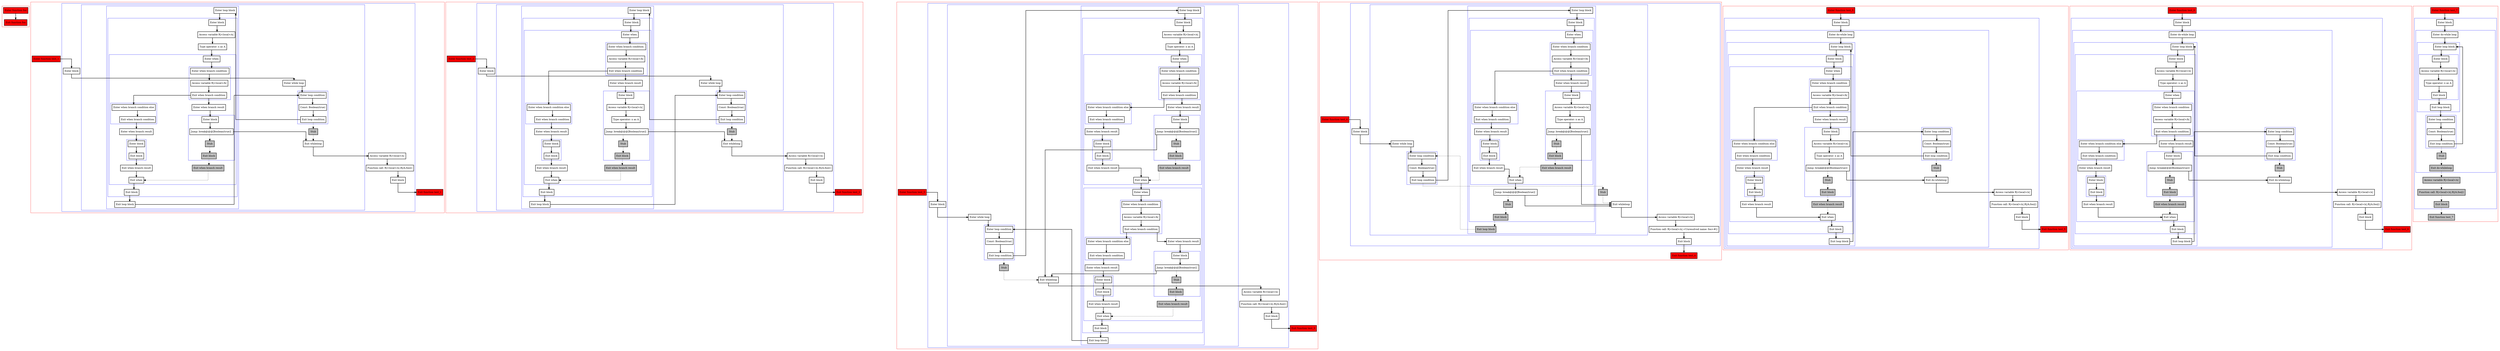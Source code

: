 digraph endlessLoops_kt {
  graph [splines=ortho nodesep=3]
  node [shape=box penwidth=2]
  edge [penwidth=2]

  subgraph cluster_0 {
    color=red
    0 [label="Enter function foo" style="filled" fillcolor=red];
    1 [label="Exit function foo" style="filled" fillcolor=red];
  }

  0 -> {1};

  subgraph cluster_1 {
    color=red
    2 [label="Enter function test_1" style="filled" fillcolor=red];
    subgraph cluster_2 {
      color=blue
      3 [label="Enter block"];
      subgraph cluster_3 {
        color=blue
        4 [label="Enter while loop"];
        subgraph cluster_4 {
          color=blue
          5 [label="Enter loop condition"];
          6 [label="Const: Boolean(true)"];
          7 [label="Exit loop condition"];
        }
        subgraph cluster_5 {
          color=blue
          8 [label="Enter loop block"];
          subgraph cluster_6 {
            color=blue
            9 [label="Enter block"];
            10 [label="Access variable R|<local>/x|"];
            11 [label="Type operator: x as A"];
            subgraph cluster_7 {
              color=blue
              12 [label="Enter when"];
              subgraph cluster_8 {
                color=blue
                13 [label="Enter when branch condition "];
                14 [label="Access variable R|<local>/b|"];
                15 [label="Exit when branch condition"];
              }
              subgraph cluster_9 {
                color=blue
                16 [label="Enter when branch condition else"];
                17 [label="Exit when branch condition"];
              }
              18 [label="Enter when branch result"];
              subgraph cluster_10 {
                color=blue
                19 [label="Enter block"];
                20 [label="Exit block"];
              }
              21 [label="Exit when branch result"];
              22 [label="Enter when branch result"];
              subgraph cluster_11 {
                color=blue
                23 [label="Enter block"];
                24 [label="Jump: break@@@[Boolean(true)] "];
                25 [label="Stub" style="filled" fillcolor=gray];
                26 [label="Exit block" style="filled" fillcolor=gray];
              }
              27 [label="Exit when branch result" style="filled" fillcolor=gray];
              28 [label="Exit when"];
            }
            29 [label="Exit block"];
          }
          30 [label="Exit loop block"];
        }
        31 [label="Stub" style="filled" fillcolor=gray];
        32 [label="Exit whileloop"];
      }
      33 [label="Access variable R|<local>/x|"];
      34 [label="Function call: R|<local>/x|.R|/A.foo|()"];
      35 [label="Exit block"];
    }
    36 [label="Exit function test_1" style="filled" fillcolor=red];
  }

  2 -> {3};
  3 -> {4};
  4 -> {5};
  5 -> {6};
  6 -> {7};
  7 -> {8};
  7 -> {31} [style=dotted];
  8 -> {9};
  9 -> {10};
  10 -> {11};
  11 -> {12};
  12 -> {13};
  13 -> {14};
  14 -> {15};
  15 -> {22 16};
  16 -> {17};
  17 -> {18};
  18 -> {19};
  19 -> {20};
  20 -> {21};
  21 -> {28};
  22 -> {23};
  23 -> {24};
  24 -> {32};
  24 -> {25} [style=dotted];
  25 -> {26} [style=dotted];
  26 -> {27} [style=dotted];
  27 -> {28} [style=dotted];
  28 -> {29};
  29 -> {30};
  30 -> {5};
  31 -> {32} [style=dotted];
  32 -> {33};
  33 -> {34};
  34 -> {35};
  35 -> {36};

  subgraph cluster_12 {
    color=red
    37 [label="Enter function test_2" style="filled" fillcolor=red];
    subgraph cluster_13 {
      color=blue
      38 [label="Enter block"];
      subgraph cluster_14 {
        color=blue
        39 [label="Enter while loop"];
        subgraph cluster_15 {
          color=blue
          40 [label="Enter loop condition"];
          41 [label="Const: Boolean(true)"];
          42 [label="Exit loop condition"];
        }
        subgraph cluster_16 {
          color=blue
          43 [label="Enter loop block"];
          subgraph cluster_17 {
            color=blue
            44 [label="Enter block"];
            subgraph cluster_18 {
              color=blue
              45 [label="Enter when"];
              subgraph cluster_19 {
                color=blue
                46 [label="Enter when branch condition "];
                47 [label="Access variable R|<local>/b|"];
                48 [label="Exit when branch condition"];
              }
              subgraph cluster_20 {
                color=blue
                49 [label="Enter when branch condition else"];
                50 [label="Exit when branch condition"];
              }
              51 [label="Enter when branch result"];
              subgraph cluster_21 {
                color=blue
                52 [label="Enter block"];
                53 [label="Exit block"];
              }
              54 [label="Exit when branch result"];
              55 [label="Enter when branch result"];
              subgraph cluster_22 {
                color=blue
                56 [label="Enter block"];
                57 [label="Access variable R|<local>/x|"];
                58 [label="Type operator: x as A"];
                59 [label="Jump: break@@@[Boolean(true)] "];
                60 [label="Stub" style="filled" fillcolor=gray];
                61 [label="Exit block" style="filled" fillcolor=gray];
              }
              62 [label="Exit when branch result" style="filled" fillcolor=gray];
              63 [label="Exit when"];
            }
            64 [label="Exit block"];
          }
          65 [label="Exit loop block"];
        }
        66 [label="Stub" style="filled" fillcolor=gray];
        67 [label="Exit whileloop"];
      }
      68 [label="Access variable R|<local>/x|"];
      69 [label="Function call: R|<local>/x|.R|/A.foo|()"];
      70 [label="Exit block"];
    }
    71 [label="Exit function test_2" style="filled" fillcolor=red];
  }

  37 -> {38};
  38 -> {39};
  39 -> {40};
  40 -> {41};
  41 -> {42};
  42 -> {43};
  42 -> {66} [style=dotted];
  43 -> {44};
  44 -> {45};
  45 -> {46};
  46 -> {47};
  47 -> {48};
  48 -> {55 49};
  49 -> {50};
  50 -> {51};
  51 -> {52};
  52 -> {53};
  53 -> {54};
  54 -> {63};
  55 -> {56};
  56 -> {57};
  57 -> {58};
  58 -> {59};
  59 -> {67};
  59 -> {60} [style=dotted];
  60 -> {61} [style=dotted];
  61 -> {62} [style=dotted];
  62 -> {63} [style=dotted];
  63 -> {64};
  64 -> {65};
  65 -> {40};
  66 -> {67} [style=dotted];
  67 -> {68};
  68 -> {69};
  69 -> {70};
  70 -> {71};

  subgraph cluster_23 {
    color=red
    72 [label="Enter function test_3" style="filled" fillcolor=red];
    subgraph cluster_24 {
      color=blue
      73 [label="Enter block"];
      subgraph cluster_25 {
        color=blue
        74 [label="Enter while loop"];
        subgraph cluster_26 {
          color=blue
          75 [label="Enter loop condition"];
          76 [label="Const: Boolean(true)"];
          77 [label="Exit loop condition"];
        }
        subgraph cluster_27 {
          color=blue
          78 [label="Enter loop block"];
          subgraph cluster_28 {
            color=blue
            79 [label="Enter block"];
            80 [label="Access variable R|<local>/x|"];
            81 [label="Type operator: x as A"];
            subgraph cluster_29 {
              color=blue
              82 [label="Enter when"];
              subgraph cluster_30 {
                color=blue
                83 [label="Enter when branch condition "];
                84 [label="Access variable R|<local>/b|"];
                85 [label="Exit when branch condition"];
              }
              subgraph cluster_31 {
                color=blue
                86 [label="Enter when branch condition else"];
                87 [label="Exit when branch condition"];
              }
              88 [label="Enter when branch result"];
              subgraph cluster_32 {
                color=blue
                89 [label="Enter block"];
                90 [label="Exit block"];
              }
              91 [label="Exit when branch result"];
              92 [label="Enter when branch result"];
              subgraph cluster_33 {
                color=blue
                93 [label="Enter block"];
                94 [label="Jump: break@@@[Boolean(true)] "];
                95 [label="Stub" style="filled" fillcolor=gray];
                96 [label="Exit block" style="filled" fillcolor=gray];
              }
              97 [label="Exit when branch result" style="filled" fillcolor=gray];
              98 [label="Exit when"];
            }
            subgraph cluster_34 {
              color=blue
              99 [label="Enter when"];
              subgraph cluster_35 {
                color=blue
                100 [label="Enter when branch condition "];
                101 [label="Access variable R|<local>/b|"];
                102 [label="Exit when branch condition"];
              }
              subgraph cluster_36 {
                color=blue
                103 [label="Enter when branch condition else"];
                104 [label="Exit when branch condition"];
              }
              105 [label="Enter when branch result"];
              subgraph cluster_37 {
                color=blue
                106 [label="Enter block"];
                107 [label="Exit block"];
              }
              108 [label="Exit when branch result"];
              109 [label="Enter when branch result"];
              subgraph cluster_38 {
                color=blue
                110 [label="Enter block"];
                111 [label="Jump: break@@@[Boolean(true)] "];
                112 [label="Stub" style="filled" fillcolor=gray];
                113 [label="Exit block" style="filled" fillcolor=gray];
              }
              114 [label="Exit when branch result" style="filled" fillcolor=gray];
              115 [label="Exit when"];
            }
            116 [label="Exit block"];
          }
          117 [label="Exit loop block"];
        }
        118 [label="Stub" style="filled" fillcolor=gray];
        119 [label="Exit whileloop"];
      }
      120 [label="Access variable R|<local>/x|"];
      121 [label="Function call: R|<local>/x|.R|/A.foo|()"];
      122 [label="Exit block"];
    }
    123 [label="Exit function test_3" style="filled" fillcolor=red];
  }

  72 -> {73};
  73 -> {74};
  74 -> {75};
  75 -> {76};
  76 -> {77};
  77 -> {78};
  77 -> {118} [style=dotted];
  78 -> {79};
  79 -> {80};
  80 -> {81};
  81 -> {82};
  82 -> {83};
  83 -> {84};
  84 -> {85};
  85 -> {92 86};
  86 -> {87};
  87 -> {88};
  88 -> {89};
  89 -> {90};
  90 -> {91};
  91 -> {98};
  92 -> {93};
  93 -> {94};
  94 -> {119};
  94 -> {95} [style=dotted];
  95 -> {96} [style=dotted];
  96 -> {97} [style=dotted];
  97 -> {98} [style=dotted];
  98 -> {99};
  99 -> {100};
  100 -> {101};
  101 -> {102};
  102 -> {109 103};
  103 -> {104};
  104 -> {105};
  105 -> {106};
  106 -> {107};
  107 -> {108};
  108 -> {115};
  109 -> {110};
  110 -> {111};
  111 -> {119};
  111 -> {112} [style=dotted];
  112 -> {113} [style=dotted];
  113 -> {114} [style=dotted];
  114 -> {115} [style=dotted];
  115 -> {116};
  116 -> {117};
  117 -> {75};
  118 -> {119} [style=dotted];
  119 -> {120};
  120 -> {121};
  121 -> {122};
  122 -> {123};

  subgraph cluster_39 {
    color=red
    124 [label="Enter function test_4" style="filled" fillcolor=red];
    subgraph cluster_40 {
      color=blue
      125 [label="Enter block"];
      subgraph cluster_41 {
        color=blue
        126 [label="Enter while loop"];
        subgraph cluster_42 {
          color=blue
          127 [label="Enter loop condition"];
          128 [label="Const: Boolean(true)"];
          129 [label="Exit loop condition"];
        }
        subgraph cluster_43 {
          color=blue
          130 [label="Enter loop block"];
          subgraph cluster_44 {
            color=blue
            131 [label="Enter block"];
            subgraph cluster_45 {
              color=blue
              132 [label="Enter when"];
              subgraph cluster_46 {
                color=blue
                133 [label="Enter when branch condition "];
                134 [label="Access variable R|<local>/b|"];
                135 [label="Exit when branch condition"];
              }
              subgraph cluster_47 {
                color=blue
                136 [label="Enter when branch condition else"];
                137 [label="Exit when branch condition"];
              }
              138 [label="Enter when branch result"];
              subgraph cluster_48 {
                color=blue
                139 [label="Enter block"];
                140 [label="Exit block"];
              }
              141 [label="Exit when branch result"];
              142 [label="Enter when branch result"];
              subgraph cluster_49 {
                color=blue
                143 [label="Enter block"];
                144 [label="Access variable R|<local>/x|"];
                145 [label="Type operator: x as A"];
                146 [label="Jump: break@@@[Boolean(true)] "];
                147 [label="Stub" style="filled" fillcolor=gray];
                148 [label="Exit block" style="filled" fillcolor=gray];
              }
              149 [label="Exit when branch result" style="filled" fillcolor=gray];
              150 [label="Exit when"];
            }
            151 [label="Jump: break@@@[Boolean(true)] "];
            152 [label="Stub" style="filled" fillcolor=gray];
            153 [label="Exit block" style="filled" fillcolor=gray];
          }
          154 [label="Exit loop block" style="filled" fillcolor=gray];
        }
        155 [label="Stub" style="filled" fillcolor=gray];
        156 [label="Exit whileloop"];
      }
      157 [label="Access variable R|<local>/x|"];
      158 [label="Function call: R|<local>/x|.<Unresolved name: foo>#()"];
      159 [label="Exit block"];
    }
    160 [label="Exit function test_4" style="filled" fillcolor=red];
  }

  124 -> {125};
  125 -> {126};
  126 -> {127};
  127 -> {128};
  128 -> {129};
  129 -> {130};
  129 -> {155} [style=dotted];
  130 -> {131};
  131 -> {132};
  132 -> {133};
  133 -> {134};
  134 -> {135};
  135 -> {142 136};
  136 -> {137};
  137 -> {138};
  138 -> {139};
  139 -> {140};
  140 -> {141};
  141 -> {150};
  142 -> {143};
  143 -> {144};
  144 -> {145};
  145 -> {146};
  146 -> {156};
  146 -> {147} [style=dotted];
  147 -> {148} [style=dotted];
  148 -> {149} [style=dotted];
  149 -> {150} [style=dotted];
  150 -> {151};
  151 -> {156};
  151 -> {152} [style=dotted];
  152 -> {153} [style=dotted];
  153 -> {154} [style=dotted];
  154 -> {127} [style=dotted];
  155 -> {156} [style=dotted];
  156 -> {157};
  157 -> {158};
  158 -> {159};
  159 -> {160};

  subgraph cluster_50 {
    color=red
    161 [label="Enter function test_5" style="filled" fillcolor=red];
    subgraph cluster_51 {
      color=blue
      162 [label="Enter block"];
      subgraph cluster_52 {
        color=blue
        163 [label="Enter do-while loop"];
        subgraph cluster_53 {
          color=blue
          164 [label="Enter loop block"];
          subgraph cluster_54 {
            color=blue
            165 [label="Enter block"];
            subgraph cluster_55 {
              color=blue
              166 [label="Enter when"];
              subgraph cluster_56 {
                color=blue
                167 [label="Enter when branch condition "];
                168 [label="Access variable R|<local>/b|"];
                169 [label="Exit when branch condition"];
              }
              subgraph cluster_57 {
                color=blue
                170 [label="Enter when branch condition else"];
                171 [label="Exit when branch condition"];
              }
              172 [label="Enter when branch result"];
              subgraph cluster_58 {
                color=blue
                173 [label="Enter block"];
                174 [label="Exit block"];
              }
              175 [label="Exit when branch result"];
              176 [label="Enter when branch result"];
              subgraph cluster_59 {
                color=blue
                177 [label="Enter block"];
                178 [label="Access variable R|<local>/x|"];
                179 [label="Type operator: x as A"];
                180 [label="Jump: break@@@[Boolean(true)] "];
                181 [label="Stub" style="filled" fillcolor=gray];
                182 [label="Exit block" style="filled" fillcolor=gray];
              }
              183 [label="Exit when branch result" style="filled" fillcolor=gray];
              184 [label="Exit when"];
            }
            185 [label="Exit block"];
          }
          186 [label="Exit loop block"];
        }
        subgraph cluster_60 {
          color=blue
          187 [label="Enter loop condition"];
          188 [label="Const: Boolean(true)"];
          189 [label="Exit loop condition"];
        }
        190 [label="Stub" style="filled" fillcolor=gray];
        191 [label="Exit do-whileloop"];
      }
      192 [label="Access variable R|<local>/x|"];
      193 [label="Function call: R|<local>/x|.R|/A.foo|()"];
      194 [label="Exit block"];
    }
    195 [label="Exit function test_5" style="filled" fillcolor=red];
  }

  161 -> {162};
  162 -> {163};
  163 -> {164};
  164 -> {165};
  165 -> {166};
  166 -> {167};
  167 -> {168};
  168 -> {169};
  169 -> {176 170};
  170 -> {171};
  171 -> {172};
  172 -> {173};
  173 -> {174};
  174 -> {175};
  175 -> {184};
  176 -> {177};
  177 -> {178};
  178 -> {179};
  179 -> {180};
  180 -> {191};
  180 -> {181} [style=dotted];
  181 -> {182} [style=dotted];
  182 -> {183} [style=dotted];
  183 -> {184} [style=dotted];
  184 -> {185};
  185 -> {186};
  186 -> {187};
  187 -> {188};
  188 -> {189};
  189 -> {164};
  189 -> {190} [style=dotted];
  190 -> {191} [style=dotted];
  191 -> {192};
  192 -> {193};
  193 -> {194};
  194 -> {195};

  subgraph cluster_61 {
    color=red
    196 [label="Enter function test_6" style="filled" fillcolor=red];
    subgraph cluster_62 {
      color=blue
      197 [label="Enter block"];
      subgraph cluster_63 {
        color=blue
        198 [label="Enter do-while loop"];
        subgraph cluster_64 {
          color=blue
          199 [label="Enter loop block"];
          subgraph cluster_65 {
            color=blue
            200 [label="Enter block"];
            201 [label="Access variable R|<local>/x|"];
            202 [label="Type operator: x as A"];
            subgraph cluster_66 {
              color=blue
              203 [label="Enter when"];
              subgraph cluster_67 {
                color=blue
                204 [label="Enter when branch condition "];
                205 [label="Access variable R|<local>/b|"];
                206 [label="Exit when branch condition"];
              }
              subgraph cluster_68 {
                color=blue
                207 [label="Enter when branch condition else"];
                208 [label="Exit when branch condition"];
              }
              209 [label="Enter when branch result"];
              subgraph cluster_69 {
                color=blue
                210 [label="Enter block"];
                211 [label="Exit block"];
              }
              212 [label="Exit when branch result"];
              213 [label="Enter when branch result"];
              subgraph cluster_70 {
                color=blue
                214 [label="Enter block"];
                215 [label="Jump: break@@@[Boolean(true)] "];
                216 [label="Stub" style="filled" fillcolor=gray];
                217 [label="Exit block" style="filled" fillcolor=gray];
              }
              218 [label="Exit when branch result" style="filled" fillcolor=gray];
              219 [label="Exit when"];
            }
            220 [label="Exit block"];
          }
          221 [label="Exit loop block"];
        }
        subgraph cluster_71 {
          color=blue
          222 [label="Enter loop condition"];
          223 [label="Const: Boolean(true)"];
          224 [label="Exit loop condition"];
        }
        225 [label="Stub" style="filled" fillcolor=gray];
        226 [label="Exit do-whileloop"];
      }
      227 [label="Access variable R|<local>/x|"];
      228 [label="Function call: R|<local>/x|.R|/A.foo|()"];
      229 [label="Exit block"];
    }
    230 [label="Exit function test_6" style="filled" fillcolor=red];
  }

  196 -> {197};
  197 -> {198};
  198 -> {199};
  199 -> {200};
  200 -> {201};
  201 -> {202};
  202 -> {203};
  203 -> {204};
  204 -> {205};
  205 -> {206};
  206 -> {213 207};
  207 -> {208};
  208 -> {209};
  209 -> {210};
  210 -> {211};
  211 -> {212};
  212 -> {219};
  213 -> {214};
  214 -> {215};
  215 -> {226};
  215 -> {216} [style=dotted];
  216 -> {217} [style=dotted];
  217 -> {218} [style=dotted];
  218 -> {219} [style=dotted];
  219 -> {220};
  220 -> {221};
  221 -> {222};
  222 -> {223};
  223 -> {224};
  224 -> {199};
  224 -> {225} [style=dotted];
  225 -> {226} [style=dotted];
  226 -> {227};
  227 -> {228};
  228 -> {229};
  229 -> {230};

  subgraph cluster_72 {
    color=red
    231 [label="Enter function test_7" style="filled" fillcolor=red];
    subgraph cluster_73 {
      color=blue
      232 [label="Enter block"];
      subgraph cluster_74 {
        color=blue
        233 [label="Enter do-while loop"];
        subgraph cluster_75 {
          color=blue
          234 [label="Enter loop block"];
          subgraph cluster_76 {
            color=blue
            235 [label="Enter block"];
            236 [label="Access variable R|<local>/x|"];
            237 [label="Type operator: x as A"];
            238 [label="Exit block"];
          }
          239 [label="Exit loop block"];
        }
        subgraph cluster_77 {
          color=blue
          240 [label="Enter loop condition"];
          241 [label="Const: Boolean(true)"];
          242 [label="Exit loop condition"];
        }
        243 [label="Stub" style="filled" fillcolor=gray];
        244 [label="Exit do-whileloop" style="filled" fillcolor=gray];
      }
      245 [label="Access variable R|<local>/x|" style="filled" fillcolor=gray];
      246 [label="Function call: R|<local>/x|.R|/A.foo|()" style="filled" fillcolor=gray];
      247 [label="Exit block" style="filled" fillcolor=gray];
    }
    248 [label="Exit function test_7" style="filled" fillcolor=red style="filled" fillcolor=gray];
  }

  231 -> {232};
  232 -> {233};
  233 -> {234};
  234 -> {235};
  235 -> {236};
  236 -> {237};
  237 -> {238};
  238 -> {239};
  239 -> {240};
  240 -> {241};
  241 -> {242};
  242 -> {234};
  242 -> {243} [style=dotted];
  243 -> {244} [style=dotted];
  244 -> {245} [style=dotted];
  245 -> {246} [style=dotted];
  246 -> {247} [style=dotted];
  247 -> {248} [style=dotted];

}
